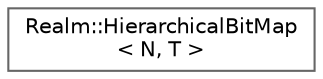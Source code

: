 digraph "Graphical Class Hierarchy"
{
 // LATEX_PDF_SIZE
  bgcolor="transparent";
  edge [fontname=Helvetica,fontsize=10,labelfontname=Helvetica,labelfontsize=10];
  node [fontname=Helvetica,fontsize=10,shape=box,height=0.2,width=0.4];
  rankdir="LR";
  Node0 [id="Node000000",label="Realm::HierarchicalBitMap\l\< N, T \>",height=0.2,width=0.4,color="grey40", fillcolor="white", style="filled",URL="$classRealm_1_1HierarchicalBitMap.html",tooltip=" "];
}
